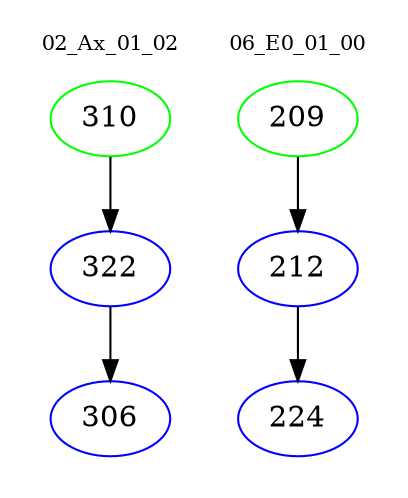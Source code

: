 digraph{
subgraph cluster_0 {
color = white
label = "02_Ax_01_02";
fontsize=10;
T0_310 [label="310", color="green"]
T0_310 -> T0_322 [color="black"]
T0_322 [label="322", color="blue"]
T0_322 -> T0_306 [color="black"]
T0_306 [label="306", color="blue"]
}
subgraph cluster_1 {
color = white
label = "06_E0_01_00";
fontsize=10;
T1_209 [label="209", color="green"]
T1_209 -> T1_212 [color="black"]
T1_212 [label="212", color="blue"]
T1_212 -> T1_224 [color="black"]
T1_224 [label="224", color="blue"]
}
}

